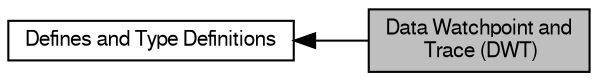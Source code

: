 digraph "Data Watchpoint and Trace (DWT)"
{
  edge [fontname="FreeSans",fontsize="10",labelfontname="FreeSans",labelfontsize="10"];
  node [fontname="FreeSans",fontsize="10",shape=record];
  rankdir=LR;
  Node0 [label="Data Watchpoint and\l Trace (DWT)",height=0.2,width=0.4,color="black", fillcolor="grey75", style="filled", fontcolor="black"];
  Node1 [label="Defines and Type Definitions",height=0.2,width=0.4,color="black", fillcolor="white", style="filled",URL="$group__CMSIS__core__register.html",tooltip="Type definitions and defines for Cortex-M processor based devices. "];
  Node1->Node0 [shape=plaintext, dir="back", style="solid"];
}
